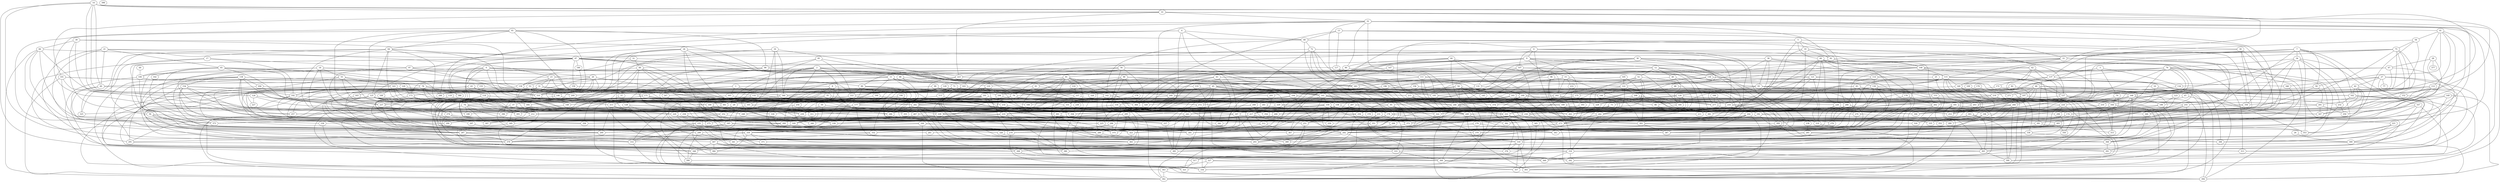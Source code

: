 strict graph "gnp_random_graph(400,0.015)" {
0;
1;
2;
3;
4;
5;
6;
7;
8;
9;
10;
11;
12;
13;
14;
15;
16;
17;
18;
19;
20;
21;
22;
23;
24;
25;
26;
27;
28;
29;
30;
31;
32;
33;
34;
35;
36;
37;
38;
39;
40;
41;
42;
43;
44;
45;
46;
47;
48;
49;
50;
51;
52;
53;
54;
55;
56;
57;
58;
59;
60;
61;
62;
63;
64;
65;
66;
67;
68;
69;
70;
71;
72;
73;
74;
75;
76;
77;
78;
79;
80;
81;
82;
83;
84;
85;
86;
87;
88;
89;
90;
91;
92;
93;
94;
95;
96;
97;
98;
99;
100;
101;
102;
103;
104;
105;
106;
107;
108;
109;
110;
111;
112;
113;
114;
115;
116;
117;
118;
119;
120;
121;
122;
123;
124;
125;
126;
127;
128;
129;
130;
131;
132;
133;
134;
135;
136;
137;
138;
139;
140;
141;
142;
143;
144;
145;
146;
147;
148;
149;
150;
151;
152;
153;
154;
155;
156;
157;
158;
159;
160;
161;
162;
163;
164;
165;
166;
167;
168;
169;
170;
171;
172;
173;
174;
175;
176;
177;
178;
179;
180;
181;
182;
183;
184;
185;
186;
187;
188;
189;
190;
191;
192;
193;
194;
195;
196;
197;
198;
199;
200;
201;
202;
203;
204;
205;
206;
207;
208;
209;
210;
211;
212;
213;
214;
215;
216;
217;
218;
219;
220;
221;
222;
223;
224;
225;
226;
227;
228;
229;
230;
231;
232;
233;
234;
235;
236;
237;
238;
239;
240;
241;
242;
243;
244;
245;
246;
247;
248;
249;
250;
251;
252;
253;
254;
255;
256;
257;
258;
259;
260;
261;
262;
263;
264;
265;
266;
267;
268;
269;
270;
271;
272;
273;
274;
275;
276;
277;
278;
279;
280;
281;
282;
283;
284;
285;
286;
287;
288;
289;
290;
291;
292;
293;
294;
295;
296;
297;
298;
299;
300;
301;
302;
303;
304;
305;
306;
307;
308;
309;
310;
311;
312;
313;
314;
315;
316;
317;
318;
319;
320;
321;
322;
323;
324;
325;
326;
327;
328;
329;
330;
331;
332;
333;
334;
335;
336;
337;
338;
339;
340;
341;
342;
343;
344;
345;
346;
347;
348;
349;
350;
351;
352;
353;
354;
355;
356;
357;
358;
359;
360;
361;
362;
363;
364;
365;
366;
367;
368;
369;
370;
371;
372;
373;
374;
375;
376;
377;
378;
379;
380;
381;
382;
383;
384;
385;
386;
387;
388;
389;
390;
391;
392;
393;
394;
395;
396;
397;
398;
399;
0 -- 195  [is_available=True, prob="0.95955561673"];
0 -- 359  [is_available=True, prob="0.698851097616"];
0 -- 332  [is_available=True, prob="0.000360906567663"];
0 -- 20  [is_available=True, prob="1.0"];
0 -- 213  [is_available=True, prob="0.915659295983"];
0 -- 118  [is_available=True, prob="0.950999446783"];
0 -- 90  [is_available=True, prob="0.632834027569"];
0 -- 283  [is_available=True, prob="1.0"];
0 -- 314  [is_available=True, prob="1.0"];
1 -- 320  [is_available=True, prob="1.0"];
1 -- 242  [is_available=True, prob="0.410019958558"];
1 -- 163  [is_available=True, prob="0.598265623138"];
1 -- 37  [is_available=True, prob="0.941978504742"];
1 -- 195  [is_available=True, prob="1.0"];
2 -- 279  [is_available=True, prob="0.140228722589"];
2 -- 226  [is_available=True, prob="0.0608761076598"];
2 -- 171  [is_available=True, prob="0.526585568849"];
2 -- 104  [is_available=True, prob="0.979533279111"];
2 -- 11  [is_available=True, prob="1.0"];
2 -- 338  [is_available=True, prob="0.805910820184"];
2 -- 387  [is_available=True, prob="0.663437302703"];
2 -- 23  [is_available=True, prob="1.0"];
2 -- 344  [is_available=True, prob="0.825289100584"];
2 -- 223  [is_available=True, prob="1.0"];
3 -- 137  [is_available=True, prob="0.216636081363"];
3 -- 134  [is_available=True, prob="0.683011082941"];
3 -- 70  [is_available=True, prob="1.0"];
4 -- 386  [is_available=True, prob="1.0"];
4 -- 68  [is_available=True, prob="0.0859449020337"];
4 -- 301  [is_available=True, prob="0.932344736102"];
4 -- 207  [is_available=True, prob="0.933447703774"];
4 -- 125  [is_available=True, prob="0.715511997042"];
4 -- 158  [is_available=True, prob="1.0"];
5 -- 226  [is_available=True, prob="1.0"];
5 -- 275  [is_available=True, prob="0.687542052921"];
5 -- 141  [is_available=True, prob="0.242288475879"];
5 -- 49  [is_available=True, prob="0.0168022095561"];
5 -- 19  [is_available=True, prob="0.810863940946"];
5 -- 215  [is_available=True, prob="1.0"];
5 -- 30  [is_available=True, prob="0.921564686001"];
6 -- 194  [is_available=True, prob="1.0"];
6 -- 107  [is_available=True, prob="0.248773991616"];
6 -- 262  [is_available=True, prob="0.0202108553766"];
6 -- 9  [is_available=True, prob="0.414117245252"];
6 -- 363  [is_available=True, prob="0.19839495181"];
6 -- 316  [is_available=True, prob="0.397933090421"];
6 -- 382  [is_available=True, prob="0.706077182024"];
7 -- 289  [is_available=True, prob="0.0762769736518"];
7 -- 34  [is_available=True, prob="0.80844963444"];
7 -- 137  [is_available=True, prob="0.329002151078"];
7 -- 162  [is_available=True, prob="0.617967513618"];
7 -- 144  [is_available=True, prob="0.951641727743"];
7 -- 369  [is_available=True, prob="0.699312223046"];
7 -- 185  [is_available=True, prob="0.619058066532"];
7 -- 59  [is_available=True, prob="1.0"];
7 -- 255  [is_available=True, prob="1.0"];
8 -- 35  [is_available=True, prob="0.70253282057"];
8 -- 165  [is_available=True, prob="1.0"];
8 -- 330  [is_available=True, prob="0.292064976801"];
8 -- 126  [is_available=True, prob="0.928940465624"];
8 -- 183  [is_available=True, prob="0.693672522148"];
8 -- 29  [is_available=True, prob="0.778052797805"];
8 -- 286  [is_available=True, prob="0.762503385933"];
9 -- 364  [is_available=True, prob="0.283665812295"];
9 -- 363  [is_available=True, prob="1.0"];
9 -- 12  [is_available=True, prob="1.0"];
9 -- 79  [is_available=True, prob="0.756239818422"];
9 -- 211  [is_available=True, prob="0.595504904181"];
9 -- 342  [is_available=True, prob="0.0221806048551"];
9 -- 217  [is_available=True, prob="1.0"];
9 -- 89  [is_available=True, prob="0.690338737698"];
9 -- 90  [is_available=True, prob="0.468356266144"];
9 -- 15  [is_available=True, prob="0.199017992457"];
10 -- 162  [is_available=True, prob="0.536627088895"];
10 -- 331  [is_available=True, prob="0.169426910746"];
10 -- 388  [is_available=True, prob="1.0"];
10 -- 79  [is_available=True, prob="0.325586598451"];
11 -- 71  [is_available=True, prob="0.28962537169"];
11 -- 361  [is_available=True, prob="0.885488183066"];
11 -- 141  [is_available=True, prob="0.704748625257"];
11 -- 241  [is_available=True, prob="0.489367313064"];
11 -- 375  [is_available=True, prob="1.0"];
11 -- 219  [is_available=True, prob="0.72051732812"];
11 -- 60  [is_available=True, prob="0.290501265096"];
12 -- 387  [is_available=True, prob="1.0"];
12 -- 40  [is_available=True, prob="0.929873121879"];
12 -- 173  [is_available=True, prob="0.215781883766"];
12 -- 136  [is_available=True, prob="0.121849638775"];
12 -- 339  [is_available=True, prob="0.47560247146"];
12 -- 52  [is_available=True, prob="1.0"];
12 -- 381  [is_available=True, prob="0.382623566991"];
13 -- 33  [is_available=True, prob="0.097206439372"];
13 -- 68  [is_available=True, prob="0.228911550972"];
13 -- 117  [is_available=True, prob="0.501273019819"];
13 -- 166  [is_available=True, prob="0.106535328912"];
13 -- 335  [is_available=True, prob="0.434478466596"];
14 -- 224  [is_available=True, prob="0.479716421159"];
14 -- 165  [is_available=True, prob="0.762136104314"];
14 -- 140  [is_available=True, prob="0.61736465444"];
14 -- 22  [is_available=True, prob="0.0741781604867"];
14 -- 216  [is_available=True, prob="1.0"];
14 -- 60  [is_available=True, prob="0.922571935098"];
14 -- 317  [is_available=True, prob="0.399787359897"];
14 -- 287  [is_available=True, prob="0.0161526073947"];
15 -- 272  [is_available=True, prob="1.0"];
15 -- 202  [is_available=True, prob="1.0"];
15 -- 240  [is_available=True, prob="1.0"];
15 -- 182  [is_available=True, prob="0.605280908229"];
15 -- 233  [is_available=True, prob="0.00216290071116"];
15 -- 93  [is_available=True, prob="0.33447561642"];
16 -- 79  [is_available=True, prob="0.0947175313109"];
16 -- 344  [is_available=True, prob="0.87056388922"];
16 -- 87  [is_available=True, prob="0.848941611971"];
16 -- 312  [is_available=True, prob="1.0"];
16 -- 282  [is_available=True, prob="1.0"];
16 -- 316  [is_available=True, prob="1.0"];
17 -- 192  [is_available=True, prob="1.0"];
17 -- 97  [is_available=True, prob="0.343424795011"];
17 -- 291  [is_available=True, prob="1.0"];
17 -- 325  [is_available=True, prob="1.0"];
18 -- 228  [is_available=True, prob="1.0"];
18 -- 395  [is_available=True, prob="1.0"];
18 -- 142  [is_available=True, prob="1.0"];
18 -- 239  [is_available=True, prob="0.31945465307"];
18 -- 278  [is_available=True, prob="0.375502714678"];
18 -- 55  [is_available=True, prob="0.100762644567"];
18 -- 248  [is_available=True, prob="0.560770746581"];
19 -- 139  [is_available=True, prob="0.432030207342"];
19 -- 302  [is_available=True, prob="1.0"];
19 -- 368  [is_available=True, prob="0.326512846264"];
19 -- 378  [is_available=True, prob="0.5287161891"];
19 -- 251  [is_available=True, prob="0.0491652676835"];
19 -- 92  [is_available=True, prob="0.258133151639"];
20 -- 198  [is_available=True, prob="0.0519850283484"];
20 -- 361  [is_available=True, prob="0.642878152494"];
20 -- 396  [is_available=True, prob="0.422224520608"];
20 -- 146  [is_available=True, prob="0.327058355369"];
20 -- 53  [is_available=True, prob="0.532578778872"];
20 -- 150  [is_available=True, prob="0.109592429858"];
21 -- 65  [is_available=True, prob="0.649616598198"];
21 -- 51  [is_available=True, prob="0.542958236157"];
21 -- 373  [is_available=True, prob="0.051439385959"];
21 -- 23  [is_available=True, prob="0.773030286628"];
21 -- 379  [is_available=True, prob="0.285708164303"];
21 -- 60  [is_available=True, prob="0.822761843251"];
22 -- 32  [is_available=True, prob="1.0"];
22 -- 356  [is_available=True, prob="0.946306673381"];
22 -- 101  [is_available=True, prob="1.0"];
22 -- 393  [is_available=True, prob="0.540729576898"];
22 -- 223  [is_available=True, prob="0.350873044607"];
23 -- 160  [is_available=True, prob="0.610991053503"];
23 -- 229  [is_available=True, prob="0.133796060041"];
23 -- 139  [is_available=True, prob="1.0"];
23 -- 173  [is_available=True, prob="1.0"];
23 -- 222  [is_available=True, prob="0.334598496262"];
23 -- 31  [is_available=True, prob="1.0"];
24 -- 33  [is_available=True, prob="0.437777611096"];
24 -- 260  [is_available=True, prob="0.428634215085"];
24 -- 74  [is_available=True, prob="0.212619654693"];
24 -- 45  [is_available=True, prob="0.782681151105"];
24 -- 301  [is_available=True, prob="0.971530480415"];
24 -- 362  [is_available=True, prob="0.104727832011"];
24 -- 158  [is_available=True, prob="0.182931852017"];
25 -- 83  [is_available=True, prob="1.0"];
25 -- 203  [is_available=True, prob="0.138352219683"];
26 -- 300  [is_available=True, prob="1.0"];
27 -- 134  [is_available=True, prob="1.0"];
27 -- 42  [is_available=True, prob="0.859758935863"];
27 -- 77  [is_available=True, prob="1.0"];
27 -- 333  [is_available=True, prob="0.629830490942"];
27 -- 365  [is_available=True, prob="0.456252062649"];
27 -- 313  [is_available=True, prob="1.0"];
27 -- 346  [is_available=True, prob="0.417095101939"];
28 -- 377  [is_available=True, prob="0.743068902914"];
28 -- 347  [is_available=True, prob="0.167671231103"];
28 -- 67  [is_available=True, prob="0.740573725159"];
28 -- 387  [is_available=True, prob="0.588795844831"];
29 -- 305  [is_available=True, prob="1.0"];
29 -- 314  [is_available=True, prob="0.19681884268"];
30 -- 33  [is_available=True, prob="0.734851599937"];
30 -- 298  [is_available=True, prob="0.178205811153"];
30 -- 332  [is_available=True, prob="0.187281038778"];
30 -- 174  [is_available=True, prob="0.248465820188"];
31 -- 257  [is_available=True, prob="0.252610972583"];
31 -- 194  [is_available=True, prob="0.0160148667948"];
31 -- 228  [is_available=True, prob="1.0"];
31 -- 266  [is_available=True, prob="1.0"];
31 -- 148  [is_available=True, prob="0.718018346331"];
31 -- 292  [is_available=True, prob="1.0"];
31 -- 379  [is_available=True, prob="1.0"];
31 -- 125  [is_available=True, prob="1.0"];
31 -- 95  [is_available=True, prob="1.0"];
32 -- 288  [is_available=True, prob="0.808985725787"];
32 -- 336  [is_available=True, prob="0.135719019769"];
32 -- 322  [is_available=True, prob="0.613164311882"];
32 -- 355  [is_available=True, prob="0.545231504852"];
32 -- 246  [is_available=True, prob="0.498542447432"];
32 -- 41  [is_available=True, prob="0.100005776834"];
32 -- 174  [is_available=True, prob="1.0"];
32 -- 352  [is_available=True, prob="1.0"];
32 -- 80  [is_available=True, prob="0.990855158291"];
32 -- 92  [is_available=True, prob="0.447807986054"];
32 -- 393  [is_available=True, prob="0.999606769031"];
32 -- 188  [is_available=True, prob="0.727547474169"];
33 -- 353  [is_available=True, prob="0.955754597672"];
33 -- 108  [is_available=True, prob="0.454898620613"];
33 -- 115  [is_available=True, prob="1.0"];
33 -- 126  [is_available=True, prob="0.00352944363486"];
33 -- 255  [is_available=True, prob="0.343289238264"];
34 -- 353  [is_available=True, prob="1.0"];
34 -- 356  [is_available=True, prob="0.793343032295"];
34 -- 167  [is_available=True, prob="1.0"];
34 -- 232  [is_available=True, prob="0.936200384344"];
34 -- 76  [is_available=True, prob="0.510501604649"];
34 -- 269  [is_available=True, prob="0.0873135414409"];
34 -- 277  [is_available=True, prob="0.679744087291"];
34 -- 373  [is_available=True, prob="1.0"];
35 -- 360  [is_available=True, prob="0.42126800904"];
35 -- 322  [is_available=True, prob="0.061522049894"];
35 -- 268  [is_available=True, prob="1.0"];
35 -- 213  [is_available=True, prob="0.976552787655"];
36 -- 160  [is_available=True, prob="0.868090970578"];
36 -- 131  [is_available=True, prob="0.16232457366"];
36 -- 265  [is_available=True, prob="0.257966083043"];
36 -- 173  [is_available=True, prob="1.0"];
36 -- 205  [is_available=True, prob="0.893964818475"];
36 -- 272  [is_available=True, prob="0.344198825656"];
36 -- 374  [is_available=True, prob="0.184677193799"];
36 -- 216  [is_available=True, prob="0.808219394213"];
36 -- 313  [is_available=True, prob="1.0"];
36 -- 62  [is_available=True, prob="1.0"];
37 -- 355  [is_available=True, prob="1.0"];
37 -- 380  [is_available=True, prob="0.41882247563"];
37 -- 269  [is_available=True, prob="1.0"];
38 -- 228  [is_available=True, prob="0.730436148417"];
38 -- 108  [is_available=True, prob="0.403100846902"];
38 -- 45  [is_available=True, prob="1.0"];
38 -- 216  [is_available=True, prob="0.505986402007"];
38 -- 380  [is_available=True, prob="0.0402965698465"];
38 -- 93  [is_available=True, prob="0.3131559339"];
39 -- 257  [is_available=True, prob="0.97653163131"];
39 -- 283  [is_available=True, prob="0.656060872592"];
39 -- 84  [is_available=True, prob="0.736312840261"];
39 -- 310  [is_available=True, prob="0.732102255738"];
39 -- 239  [is_available=True, prob="1.0"];
40 -- 185  [is_available=True, prob="1.0"];
40 -- 196  [is_available=True, prob="0.152779073598"];
40 -- 309  [is_available=True, prob="0.386671927883"];
41 -- 263  [is_available=True, prob="0.353899162978"];
41 -- 112  [is_available=True, prob="1.0"];
41 -- 152  [is_available=True, prob="1.0"];
41 -- 58  [is_available=True, prob="0.918633552425"];
41 -- 59  [is_available=True, prob="0.448969381646"];
41 -- 253  [is_available=True, prob="0.669730560311"];
42 -- 162  [is_available=True, prob="1.0"];
42 -- 168  [is_available=True, prob="1.0"];
42 -- 300  [is_available=True, prob="0.270855476291"];
42 -- 366  [is_available=True, prob="1.0"];
42 -- 339  [is_available=True, prob="0.859782545572"];
42 -- 382  [is_available=True, prob="0.14737745331"];
43 -- 192  [is_available=True, prob="0.683381803967"];
43 -- 248  [is_available=True, prob="0.993451662119"];
43 -- 146  [is_available=True, prob="0.848689918758"];
43 -- 227  [is_available=True, prob="1.0"];
43 -- 338  [is_available=True, prob="0.693996684253"];
44 -- 199  [is_available=True, prob="1.0"];
44 -- 202  [is_available=True, prob="1.0"];
44 -- 364  [is_available=True, prob="0.217952361465"];
44 -- 302  [is_available=True, prob="0.786266770803"];
44 -- 80  [is_available=True, prob="0.714153345261"];
44 -- 278  [is_available=True, prob="0.146069711037"];
44 -- 312  [is_available=True, prob="0.941670419764"];
45 -- 225  [is_available=True, prob="0.0496178261286"];
45 -- 293  [is_available=True, prob="0.59787204127"];
45 -- 104  [is_available=True, prob="0.272170229496"];
45 -- 395  [is_available=True, prob="0.641997647137"];
45 -- 142  [is_available=True, prob="0.581110911315"];
45 -- 337  [is_available=True, prob="0.370120927374"];
45 -- 370  [is_available=True, prob="1.0"];
45 -- 244  [is_available=True, prob="1.0"];
45 -- 345  [is_available=True, prob="0.520679876778"];
45 -- 282  [is_available=True, prob="0.813501262409"];
46 -- 321  [is_available=True, prob="0.26666874515"];
46 -- 195  [is_available=True, prob="0.246324043572"];
46 -- 197  [is_available=True, prob="1.0"];
46 -- 358  [is_available=True, prob="0.464796295078"];
46 -- 353  [is_available=True, prob="0.233834900435"];
46 -- 265  [is_available=True, prob="0.833986308529"];
46 -- 218  [is_available=True, prob="1.0"];
46 -- 253  [is_available=True, prob="0.110317867301"];
46 -- 127  [is_available=True, prob="0.978780258737"];
47 -- 98  [is_available=True, prob="0.88982496669"];
47 -- 221  [is_available=True, prob="0.522178178822"];
48 -- 144  [is_available=True, prob="1.0"];
48 -- 238  [is_available=True, prob="1.0"];
49 -- 226  [is_available=True, prob="0.223025578747"];
49 -- 387  [is_available=True, prob="0.338714137549"];
49 -- 231  [is_available=True, prob="0.697367936353"];
49 -- 108  [is_available=True, prob="0.729594555081"];
49 -- 354  [is_available=True, prob="0.907145637171"];
49 -- 206  [is_available=True, prob="0.562607164358"];
49 -- 370  [is_available=True, prob="0.0482981429885"];
50 -- 234  [is_available=True, prob="0.992646067704"];
50 -- 340  [is_available=True, prob="0.156977952974"];
50 -- 239  [is_available=True, prob="0.111410719474"];
51 -- 89  [is_available=True, prob="0.566858340293"];
51 -- 139  [is_available=True, prob="1.0"];
51 -- 195  [is_available=True, prob="0.0200737872895"];
52 -- 195  [is_available=True, prob="0.359523547797"];
52 -- 73  [is_available=True, prob="1.0"];
52 -- 234  [is_available=True, prob="1.0"];
52 -- 395  [is_available=True, prob="1.0"];
52 -- 268  [is_available=True, prob="0.987176293908"];
52 -- 122  [is_available=True, prob="0.0213731471064"];
53 -- 379  [is_available=True, prob="0.128929287399"];
53 -- 333  [is_available=True, prob="0.854217959291"];
53 -- 215  [is_available=True, prob="1.0"];
54 -- 225  [is_available=True, prob="0.363249644246"];
54 -- 387  [is_available=True, prob="1.0"];
54 -- 292  [is_available=True, prob="0.140061592518"];
54 -- 104  [is_available=True, prob="0.556453843476"];
54 -- 298  [is_available=True, prob="1.0"];
54 -- 334  [is_available=True, prob="0.435619542339"];
54 -- 145  [is_available=True, prob="0.9837915777"];
54 -- 220  [is_available=True, prob="0.666419016144"];
54 -- 394  [is_available=True, prob="1.0"];
54 -- 318  [is_available=True, prob="0.564405138441"];
55 -- 289  [is_available=True, prob="0.847552209962"];
55 -- 237  [is_available=True, prob="0.02069589043"];
55 -- 78  [is_available=True, prob="0.0707709344364"];
55 -- 239  [is_available=True, prob="0.0993894761464"];
55 -- 340  [is_available=True, prob="0.637226075628"];
55 -- 143  [is_available=True, prob="1.0"];
56 -- 197  [is_available=True, prob="0.328086146937"];
56 -- 103  [is_available=True, prob="0.528818351764"];
56 -- 237  [is_available=True, prob="0.0625799540618"];
56 -- 81  [is_available=True, prob="0.343260972812"];
56 -- 116  [is_available=True, prob="0.782640621098"];
56 -- 312  [is_available=True, prob="0.0788349149206"];
56 -- 187  [is_available=True, prob="0.156368176421"];
56 -- 383  [is_available=True, prob="0.209175313151"];
57 -- 128  [is_available=True, prob="0.284430351289"];
57 -- 349  [is_available=True, prob="0.502263432237"];
58 -- 271  [is_available=True, prob="0.291244750932"];
58 -- 75  [is_available=True, prob="0.669704359776"];
58 -- 312  [is_available=True, prob="0.111815765213"];
58 -- 95  [is_available=True, prob="1.0"];
59 -- 201  [is_available=True, prob="0.561428405502"];
59 -- 209  [is_available=True, prob="1.0"];
59 -- 231  [is_available=True, prob="1.0"];
60 -- 192  [is_available=True, prob="0.930610218387"];
60 -- 385  [is_available=True, prob="0.0646828700052"];
60 -- 389  [is_available=True, prob="1.0"];
61 -- 64  [is_available=True, prob="0.912779814314"];
61 -- 132  [is_available=True, prob="0.533598873206"];
61 -- 310  [is_available=True, prob="1.0"];
61 -- 268  [is_available=True, prob="0.482621704022"];
61 -- 269  [is_available=True, prob="0.98645750016"];
61 -- 86  [is_available=True, prob="1.0"];
61 -- 183  [is_available=True, prob="0.458163999324"];
61 -- 68  [is_available=True, prob="0.895447954847"];
62 -- 197  [is_available=True, prob="1.0"];
62 -- 137  [is_available=True, prob="0.252839777227"];
62 -- 172  [is_available=True, prob="1.0"];
62 -- 304  [is_available=True, prob="0.30201102441"];
62 -- 127  [is_available=True, prob="0.166242633883"];
63 -- 161  [is_available=True, prob="0.84063993688"];
63 -- 194  [is_available=True, prob="0.853737249927"];
63 -- 329  [is_available=True, prob="0.0733422826988"];
63 -- 240  [is_available=True, prob="1.0"];
63 -- 342  [is_available=True, prob="0.499069823298"];
63 -- 122  [is_available=True, prob="1.0"];
64 -- 256  [is_available=True, prob="1.0"];
64 -- 325  [is_available=True, prob="0.101753880728"];
64 -- 361  [is_available=True, prob="0.0649072033521"];
64 -- 310  [is_available=True, prob="0.574102536651"];
64 -- 87  [is_available=True, prob="1.0"];
64 -- 220  [is_available=True, prob="0.669477562463"];
64 -- 125  [is_available=True, prob="0.705355896443"];
64 -- 94  [is_available=True, prob="0.164309475964"];
65 -- 288  [is_available=True, prob="0.914643635625"];
65 -- 225  [is_available=True, prob="0.179038435587"];
65 -- 354  [is_available=True, prob="0.597390759521"];
65 -- 102  [is_available=True, prob="0.170132191826"];
65 -- 106  [is_available=True, prob="0.850028581549"];
65 -- 237  [is_available=True, prob="1.0"];
65 -- 173  [is_available=True, prob="0.455427620612"];
66 -- 225  [is_available=True, prob="0.42408223804"];
66 -- 355  [is_available=True, prob="0.478876092682"];
66 -- 135  [is_available=True, prob="0.244486540345"];
66 -- 362  [is_available=True, prob="0.446901963774"];
66 -- 141  [is_available=True, prob="1.0"];
66 -- 179  [is_available=True, prob="0.933004940393"];
66 -- 188  [is_available=True, prob="0.483739655835"];
67 -- 372  [is_available=True, prob="0.926320603903"];
67 -- 114  [is_available=True, prob="0.411467383275"];
67 -- 131  [is_available=True, prob="0.411942766041"];
67 -- 215  [is_available=True, prob="0.917081110418"];
68 -- 72  [is_available=True, prob="0.656073518846"];
68 -- 142  [is_available=True, prob="0.856155302924"];
68 -- 356  [is_available=True, prob="1.0"];
68 -- 351  [is_available=True, prob="0.929786470808"];
68 -- 127  [is_available=True, prob="0.262272975936"];
69 -- 106  [is_available=True, prob="1.0"];
70 -- 216  [is_available=True, prob="0.468888024036"];
70 -- 164  [is_available=True, prob="0.821245090998"];
70 -- 203  [is_available=True, prob="0.783810229642"];
70 -- 287  [is_available=True, prob="1.0"];
71 -- 258  [is_available=True, prob="0.03665403788"];
71 -- 260  [is_available=True, prob="1.0"];
71 -- 201  [is_available=True, prob="0.241984221255"];
71 -- 175  [is_available=True, prob="0.200520954482"];
71 -- 113  [is_available=True, prob="0.819780312083"];
72 -- 293  [is_available=True, prob="0.716455265896"];
72 -- 231  [is_available=True, prob="0.0171207947124"];
72 -- 279  [is_available=True, prob="0.858067829282"];
72 -- 249  [is_available=True, prob="1.0"];
72 -- 282  [is_available=True, prob="0.637371782566"];
72 -- 92  [is_available=True, prob="0.886449868296"];
72 -- 381  [is_available=True, prob="0.914444594725"];
73 -- 273  [is_available=True, prob="1.0"];
73 -- 331  [is_available=True, prob="0.263880720145"];
73 -- 239  [is_available=True, prob="1.0"];
74 -- 294  [is_available=True, prob="0.819141503291"];
74 -- 293  [is_available=True, prob="0.789132478893"];
74 -- 358  [is_available=True, prob="1.0"];
74 -- 397  [is_available=True, prob="0.450182523038"];
74 -- 212  [is_available=True, prob="1.0"];
74 -- 188  [is_available=True, prob="1.0"];
75 -- 164  [is_available=True, prob="0.220904787421"];
75 -- 364  [is_available=True, prob="1.0"];
75 -- 141  [is_available=True, prob="0.51889672811"];
75 -- 207  [is_available=True, prob="0.874098609343"];
75 -- 178  [is_available=True, prob="0.323739095183"];
75 -- 87  [is_available=True, prob="0.52122800635"];
75 -- 228  [is_available=True, prob="0.899772664759"];
75 -- 347  [is_available=True, prob="0.81206780224"];
76 -- 379  [is_available=True, prob="1.0"];
76 -- 234  [is_available=True, prob="0.447562872928"];
76 -- 395  [is_available=True, prob="0.583628947199"];
76 -- 210  [is_available=True, prob="0.676377228963"];
76 -- 213  [is_available=True, prob="0.85589715919"];
76 -- 121  [is_available=True, prob="0.677111336336"];
76 -- 283  [is_available=True, prob="0.6494739408"];
76 -- 284  [is_available=True, prob="0.54174720167"];
76 -- 158  [is_available=True, prob="0.735764748467"];
78 -- 386  [is_available=True, prob="1.0"];
78 -- 235  [is_available=True, prob="0.781310993262"];
78 -- 79  [is_available=True, prob="1.0"];
78 -- 339  [is_available=True, prob="0.269303371687"];
78 -- 282  [is_available=True, prob="0.0642541828967"];
79 -- 160  [is_available=True, prob="1.0"];
79 -- 231  [is_available=True, prob="0.180550734198"];
79 -- 148  [is_available=True, prob="0.158135004506"];
79 -- 380  [is_available=True, prob="1.0"];
79 -- 286  [is_available=True, prob="1.0"];
80 -- 294  [is_available=True, prob="0.585171874806"];
80 -- 111  [is_available=True, prob="1.0"];
81 -- 289  [is_available=True, prob="0.134042908729"];
81 -- 323  [is_available=True, prob="0.65088137596"];
81 -- 166  [is_available=True, prob="0.147257804561"];
81 -- 267  [is_available=True, prob="1.0"];
81 -- 110  [is_available=True, prob="0.689776624061"];
81 -- 337  [is_available=True, prob="0.802843302393"];
81 -- 211  [is_available=True, prob="0.940801571745"];
81 -- 151  [is_available=True, prob="0.0664649516123"];
81 -- 91  [is_available=True, prob="0.633021063731"];
82 -- 368  [is_available=True, prob="0.678718942045"];
82 -- 335  [is_available=True, prob="0.828651846321"];
82 -- 199  [is_available=True, prob="0.204581919201"];
82 -- 175  [is_available=True, prob="0.24043231858"];
83 -- 266  [is_available=True, prob="0.372682204213"];
83 -- 253  [is_available=True, prob="0.3354963975"];
83 -- 240  [is_available=True, prob="0.50053378803"];
83 -- 276  [is_available=True, prob="0.901226417904"];
83 -- 189  [is_available=True, prob="1.0"];
83 -- 350  [is_available=True, prob="0.337408311708"];
84 -- 293  [is_available=True, prob="0.0301840570779"];
84 -- 294  [is_available=True, prob="0.605231898541"];
84 -- 362  [is_available=True, prob="0.748813005624"];
84 -- 370  [is_available=True, prob="0.491426019396"];
84 -- 87  [is_available=True, prob="0.683636946129"];
84 -- 124  [is_available=True, prob="0.313998975996"];
85 -- 379  [is_available=True, prob="0.0860259326197"];
85 -- 222  [is_available=True, prob="0.733363366348"];
85 -- 86  [is_available=True, prob="0.0481637198867"];
85 -- 135  [is_available=True, prob="0.538631584762"];
86 -- 128  [is_available=True, prob="0.61447270433"];
86 -- 320  [is_available=True, prob="0.563065624687"];
86 -- 114  [is_available=True, prob="1.0"];
86 -- 121  [is_available=True, prob="0.791247623763"];
86 -- 384  [is_available=True, prob="0.577047424247"];
87 -- 97  [is_available=True, prob="0.968981565462"];
87 -- 195  [is_available=True, prob="1.0"];
87 -- 277  [is_available=True, prob="0.941278606807"];
87 -- 373  [is_available=True, prob="0.264163175289"];
87 -- 202  [is_available=True, prob="0.444053824444"];
87 -- 269  [is_available=True, prob="0.70082925637"];
87 -- 273  [is_available=True, prob="1.0"];
87 -- 117  [is_available=True, prob="1.0"];
87 -- 180  [is_available=True, prob="0.975822028999"];
87 -- 159  [is_available=True, prob="0.849055393626"];
88 -- 192  [is_available=True, prob="0.195522129104"];
88 -- 225  [is_available=True, prob="0.00318844436302"];
88 -- 199  [is_available=True, prob="1.0"];
88 -- 103  [is_available=True, prob="0.504038581163"];
89 -- 331  [is_available=True, prob="1.0"];
89 -- 106  [is_available=True, prob="0.664149824176"];
89 -- 267  [is_available=True, prob="0.799623044087"];
89 -- 334  [is_available=True, prob="0.831693647633"];
89 -- 214  [is_available=True, prob="0.652536012088"];
89 -- 348  [is_available=True, prob="0.144089966277"];
89 -- 252  [is_available=True, prob="0.215155412411"];
90 -- 177  [is_available=True, prob="0.578619557391"];
90 -- 338  [is_available=True, prob="0.381788830154"];
90 -- 245  [is_available=True, prob="0.498340000704"];
90 -- 376  [is_available=True, prob="1.0"];
90 -- 222  [is_available=True, prob="1.0"];
91 -- 288  [is_available=True, prob="1.0"];
91 -- 279  [is_available=True, prob="0.892468237419"];
91 -- 271  [is_available=True, prob="0.409753985378"];
92 -- 394  [is_available=True, prob="0.226050622019"];
92 -- 108  [is_available=True, prob="0.735366459676"];
92 -- 150  [is_available=True, prob="0.0966306080307"];
93 -- 161  [is_available=True, prob="0.3604675587"];
93 -- 201  [is_available=True, prob="1.0"];
93 -- 276  [is_available=True, prob="0.608296410655"];
93 -- 126  [is_available=True, prob="0.434669312028"];
93 -- 319  [is_available=True, prob="0.335122221774"];
94 -- 289  [is_available=True, prob="0.422603839111"];
94 -- 259  [is_available=True, prob="0.0456098044458"];
94 -- 379  [is_available=True, prob="0.713499713247"];
94 -- 287  [is_available=True, prob="1.0"];
95 -- 326  [is_available=True, prob="0.0246637804474"];
95 -- 219  [is_available=True, prob="0.634693426642"];
95 -- 318  [is_available=True, prob="0.0140813617121"];
95 -- 351  [is_available=True, prob="0.0652795286344"];
96 -- 130  [is_available=True, prob="0.325889067576"];
96 -- 309  [is_available=True, prob="1.0"];
96 -- 242  [is_available=True, prob="0.116418472844"];
96 -- 269  [is_available=True, prob="0.187711199057"];
97 -- 98  [is_available=True, prob="0.0166376575417"];
97 -- 330  [is_available=True, prob="0.362512900422"];
97 -- 115  [is_available=True, prob="1.0"];
97 -- 154  [is_available=True, prob="0.608754029204"];
98 -- 182  [is_available=True, prob="0.999482347648"];
99 -- 328  [is_available=True, prob="0.864843983503"];
99 -- 178  [is_available=True, prob="1.0"];
99 -- 292  [is_available=True, prob="0.556785953971"];
99 -- 142  [is_available=True, prob="0.386805496799"];
100 -- 213  [is_available=True, prob="0.887072023374"];
100 -- 246  [is_available=True, prob="0.0665418372765"];
101 -- 290  [is_available=True, prob="0.162087885142"];
101 -- 362  [is_available=True, prob="0.402780006328"];
101 -- 212  [is_available=True, prob="0.7702085849"];
101 -- 120  [is_available=True, prob="0.599530305493"];
101 -- 155  [is_available=True, prob="0.0300682153636"];
102 -- 397  [is_available=True, prob="0.0458006659695"];
103 -- 326  [is_available=True, prob="1.0"];
103 -- 329  [is_available=True, prob="0.627697352691"];
103 -- 240  [is_available=True, prob="0.329065805648"];
103 -- 254  [is_available=True, prob="0.0573910165221"];
103 -- 286  [is_available=True, prob="0.252061600432"];
104 -- 292  [is_available=True, prob="1.0"];
104 -- 261  [is_available=True, prob="0.252555994015"];
104 -- 361  [is_available=True, prob="0.255132508977"];
104 -- 203  [is_available=True, prob="0.62417527767"];
105 -- 122  [is_available=True, prob="0.689395967544"];
105 -- 302  [is_available=True, prob="0.42430005518"];
105 -- 151  [is_available=True, prob="0.434653755553"];
106 -- 130  [is_available=True, prob="0.26953510678"];
106 -- 373  [is_available=True, prob="0.158750606748"];
106 -- 348  [is_available=True, prob="0.313043138162"];
107 -- 132  [is_available=True, prob="1.0"];
107 -- 390  [is_available=True, prob="0.113841382529"];
107 -- 111  [is_available=True, prob="0.302560522714"];
107 -- 211  [is_available=True, prob="0.177709452198"];
107 -- 253  [is_available=True, prob="1.0"];
108 -- 315  [is_available=True, prob="0.187414796908"];
108 -- 266  [is_available=True, prob="0.237075827431"];
108 -- 370  [is_available=True, prob="0.821588321102"];
108 -- 115  [is_available=True, prob="0.785630250773"];
108 -- 276  [is_available=True, prob="0.120727235596"];
108 -- 283  [is_available=True, prob="0.695264275424"];
109 -- 336  [is_available=True, prob="0.416793825322"];
109 -- 195  [is_available=True, prob="0.761970163394"];
110 -- 157  [is_available=True, prob="1.0"];
111 -- 131  [is_available=True, prob="0.0149450451997"];
111 -- 228  [is_available=True, prob="1.0"];
111 -- 178  [is_available=True, prob="0.326110930316"];
111 -- 375  [is_available=True, prob="0.244306269518"];
111 -- 381  [is_available=True, prob="1.0"];
112 -- 294  [is_available=True, prob="1.0"];
112 -- 306  [is_available=True, prob="0.937015190814"];
112 -- 361  [is_available=True, prob="0.024524187186"];
112 -- 344  [is_available=True, prob="0.259584539432"];
112 -- 187  [is_available=True, prob="0.0131997017479"];
113 -- 177  [is_available=True, prob="0.489647677568"];
113 -- 243  [is_available=True, prob="0.22510230542"];
114 -- 130  [is_available=True, prob="0.691000091383"];
114 -- 243  [is_available=True, prob="1.0"];
114 -- 127  [is_available=True, prob="0.659592840038"];
115 -- 130  [is_available=True, prob="0.615780612371"];
115 -- 331  [is_available=True, prob="0.407254911421"];
115 -- 140  [is_available=True, prob="0.118819237825"];
115 -- 334  [is_available=True, prob="0.687187120958"];
115 -- 306  [is_available=True, prob="0.726193470632"];
115 -- 243  [is_available=True, prob="1.0"];
115 -- 281  [is_available=True, prob="1.0"];
115 -- 346  [is_available=True, prob="0.576961643622"];
115 -- 349  [is_available=True, prob="0.0954017103058"];
116 -- 219  [is_available=True, prob="0.951810541738"];
116 -- 387  [is_available=True, prob="0.350066564804"];
116 -- 263  [is_available=True, prob="0.908409267459"];
117 -- 249  [is_available=True, prob="0.0330214037869"];
117 -- 195  [is_available=True, prob="0.238720803133"];
118 -- 297  [is_available=True, prob="0.187329144973"];
118 -- 275  [is_available=True, prob="1.0"];
118 -- 364  [is_available=True, prob="0.434835013714"];
118 -- 305  [is_available=True, prob="0.879469242234"];
119 -- 185  [is_available=True, prob="0.520014479264"];
119 -- 226  [is_available=True, prob="0.0921876366583"];
119 -- 299  [is_available=True, prob="0.64203244676"];
119 -- 237  [is_available=True, prob="1.0"];
119 -- 321  [is_available=True, prob="0.0190300836525"];
120 -- 291  [is_available=True, prob="0.402112557527"];
120 -- 173  [is_available=True, prob="0.158588558978"];
120 -- 144  [is_available=True, prob="0.997923011592"];
120 -- 245  [is_available=True, prob="0.240410300915"];
120 -- 344  [is_available=True, prob="0.062855539321"];
121 -- 232  [is_available=True, prob="0.76760190851"];
121 -- 277  [is_available=True, prob="0.367798667883"];
121 -- 376  [is_available=True, prob="0.908130347061"];
121 -- 122  [is_available=True, prob="0.825847030031"];
121 -- 381  [is_available=True, prob="1.0"];
121 -- 319  [is_available=True, prob="0.415059687561"];
122 -- 175  [is_available=True, prob="0.40297592689"];
122 -- 208  [is_available=True, prob="1.0"];
122 -- 177  [is_available=True, prob="0.190918146518"];
122 -- 242  [is_available=True, prob="0.797277356782"];
122 -- 185  [is_available=True, prob="0.352380640035"];
123 -- 186  [is_available=True, prob="1.0"];
123 -- 363  [is_available=True, prob="0.628672619923"];
124 -- 187  [is_available=True, prob="1.0"];
124 -- 227  [is_available=True, prob="0.891660970392"];
124 -- 151  [is_available=True, prob="0.985485965771"];
125 -- 320  [is_available=True, prob="1.0"];
125 -- 291  [is_available=True, prob="0.967020547696"];
125 -- 375  [is_available=True, prob="0.230154627488"];
125 -- 364  [is_available=True, prob="0.795584926757"];
125 -- 207  [is_available=True, prob="0.627160292992"];
125 -- 287  [is_available=True, prob="0.241921292243"];
125 -- 367  [is_available=True, prob="0.879717703918"];
125 -- 311  [is_available=True, prob="0.851700386152"];
125 -- 239  [is_available=True, prob="0.74409634197"];
125 -- 286  [is_available=True, prob="0.195265213994"];
126 -- 228  [is_available=True, prob="0.356970426052"];
126 -- 165  [is_available=True, prob="0.70695462602"];
126 -- 268  [is_available=True, prob="1.0"];
126 -- 273  [is_available=True, prob="1.0"];
126 -- 181  [is_available=True, prob="0.448517935349"];
126 -- 185  [is_available=True, prob="0.812351183192"];
127 -- 262  [is_available=True, prob="0.923322506941"];
127 -- 391  [is_available=True, prob="1.0"];
127 -- 210  [is_available=True, prob="0.812594736719"];
128 -- 256  [is_available=True, prob="0.337098030731"];
128 -- 390  [is_available=True, prob="0.0529952645534"];
128 -- 333  [is_available=True, prob="1.0"];
128 -- 174  [is_available=True, prob="0.568848911532"];
129 -- 260  [is_available=True, prob="0.877722768313"];
129 -- 215  [is_available=True, prob="0.0405765513696"];
129 -- 239  [is_available=True, prob="1.0"];
129 -- 311  [is_available=True, prob="0.839105300068"];
129 -- 218  [is_available=True, prob="0.177001999989"];
129 -- 158  [is_available=True, prob="0.545403453251"];
130 -- 293  [is_available=True, prob="0.505885503007"];
130 -- 370  [is_available=True, prob="0.0258913314145"];
130 -- 279  [is_available=True, prob="0.980148727312"];
130 -- 153  [is_available=True, prob="0.338727860751"];
130 -- 157  [is_available=True, prob="0.785976363391"];
130 -- 234  [is_available=True, prob="0.602226339989"];
130 -- 357  [is_available=True, prob="1.0"];
131 -- 394  [is_available=True, prob="0.509440060031"];
131 -- 310  [is_available=True, prob="1.0"];
131 -- 222  [is_available=True, prob="0.927559497527"];
132 -- 396  [is_available=True, prob="0.535185733196"];
132 -- 244  [is_available=True, prob="0.510054949417"];
132 -- 277  [is_available=True, prob="0.103210927165"];
132 -- 318  [is_available=True, prob="0.834543064564"];
133 -- 144  [is_available=True, prob="0.0621122091053"];
133 -- 360  [is_available=True, prob="1.0"];
133 -- 375  [is_available=True, prob="0.277307977344"];
133 -- 247  [is_available=True, prob="1.0"];
134 -- 277  [is_available=True, prob="1.0"];
135 -- 194  [is_available=True, prob="1.0"];
135 -- 323  [is_available=True, prob="0.213931384175"];
135 -- 332  [is_available=True, prob="0.872682038877"];
135 -- 333  [is_available=True, prob="0.0294987828637"];
135 -- 219  [is_available=True, prob="0.380562402806"];
136 -- 202  [is_available=True, prob="0.508601262382"];
136 -- 162  [is_available=True, prob="0.592876844809"];
136 -- 283  [is_available=True, prob="0.918348047376"];
136 -- 197  [is_available=True, prob="1.0"];
137 -- 362  [is_available=True, prob="0.440670246855"];
137 -- 140  [is_available=True, prob="0.561338626696"];
137 -- 241  [is_available=True, prob="0.0678315535944"];
138 -- 321  [is_available=True, prob="0.00142412760313"];
138 -- 171  [is_available=True, prob="0.517789252717"];
138 -- 139  [is_available=True, prob="0.856094200016"];
138 -- 204  [is_available=True, prob="0.772553660002"];
138 -- 366  [is_available=True, prob="0.150729979343"];
138 -- 305  [is_available=True, prob="0.700964902881"];
138 -- 372  [is_available=True, prob="0.357959031174"];
138 -- 314  [is_available=True, prob="0.162843070253"];
138 -- 287  [is_available=True, prob="0.584201575794"];
139 -- 322  [is_available=True, prob="1.0"];
139 -- 247  [is_available=True, prob="1.0"];
139 -- 205  [is_available=True, prob="0.0376208506107"];
139 -- 141  [is_available=True, prob="0.179209070734"];
139 -- 343  [is_available=True, prob="1.0"];
139 -- 371  [is_available=True, prob="0.880159002577"];
140 -- 195  [is_available=True, prob="0.968375984691"];
140 -- 198  [is_available=True, prob="1.0"];
140 -- 334  [is_available=True, prob="0.664277403416"];
141 -- 256  [is_available=True, prob="0.658194335525"];
141 -- 246  [is_available=True, prob="0.767120274561"];
141 -- 385  [is_available=True, prob="0.150071287773"];
141 -- 367  [is_available=True, prob="0.749617590103"];
141 -- 178  [is_available=True, prob="0.10331331502"];
141 -- 150  [is_available=True, prob="1.0"];
142 -- 257  [is_available=True, prob="0.532822617852"];
142 -- 296  [is_available=True, prob="0.790437172979"];
142 -- 189  [is_available=True, prob="0.875269322611"];
143 -- 194  [is_available=True, prob="1.0"];
143 -- 231  [is_available=True, prob="1.0"];
143 -- 169  [is_available=True, prob="1.0"];
143 -- 272  [is_available=True, prob="0.766793630177"];
143 -- 376  [is_available=True, prob="0.455364811175"];
143 -- 310  [is_available=True, prob="0.305789295795"];
143 -- 279  [is_available=True, prob="0.698313618965"];
143 -- 344  [is_available=True, prob="0.624962892098"];
144 -- 228  [is_available=True, prob="0.761537093353"];
144 -- 302  [is_available=True, prob="1.0"];
145 -- 374  [is_available=True, prob="1.0"];
146 -- 347  [is_available=True, prob="0.262729176526"];
146 -- 237  [is_available=True, prob="0.45149925148"];
146 -- 166  [is_available=True, prob="0.973820433884"];
147 -- 185  [is_available=True, prob="1.0"];
147 -- 223  [is_available=True, prob="0.890420257429"];
148 -- 325  [is_available=True, prob="0.660844274297"];
149 -- 186  [is_available=True, prob="0.417850231385"];
149 -- 388  [is_available=True, prob="1.0"];
149 -- 338  [is_available=True, prob="1.0"];
149 -- 394  [is_available=True, prob="0.0717032125795"];
150 -- 322  [is_available=True, prob="0.311916273335"];
150 -- 259  [is_available=True, prob="0.568982103108"];
150 -- 358  [is_available=True, prob="0.856638534868"];
150 -- 243  [is_available=True, prob="0.254684980696"];
150 -- 363  [is_available=True, prob="0.232929214378"];
150 -- 211  [is_available=True, prob="1.0"];
150 -- 319  [is_available=True, prob="0.327283199682"];
151 -- 301  [is_available=True, prob="1.0"];
151 -- 243  [is_available=True, prob="0.223802310169"];
151 -- 245  [is_available=True, prob="0.193399817464"];
151 -- 382  [is_available=True, prob="0.636985499105"];
152 -- 389  [is_available=True, prob="0.797278600104"];
152 -- 201  [is_available=True, prob="1.0"];
153 -- 356  [is_available=True, prob="0.563163274962"];
153 -- 357  [is_available=True, prob="0.649597612797"];
153 -- 158  [is_available=True, prob="1.0"];
154 -- 290  [is_available=True, prob="0.551397974043"];
154 -- 257  [is_available=True, prob="0.11730926132"];
154 -- 391  [is_available=True, prob="0.678075975845"];
154 -- 396  [is_available=True, prob="0.575581648084"];
154 -- 370  [is_available=True, prob="1.0"];
154 -- 284  [is_available=True, prob="0.144900736005"];
154 -- 157  [is_available=True, prob="0.515754648436"];
155 -- 209  [is_available=True, prob="0.0772688201371"];
156 -- 168  [is_available=True, prob="0.270085392854"];
156 -- 209  [is_available=True, prob="1.0"];
156 -- 264  [is_available=True, prob="0.0486855075261"];
156 -- 288  [is_available=True, prob="0.151527374261"];
157 -- 164  [is_available=True, prob="1.0"];
157 -- 389  [is_available=True, prob="0.00420010909353"];
158 -- 323  [is_available=True, prob="0.349141379437"];
158 -- 331  [is_available=True, prob="0.509580039882"];
158 -- 367  [is_available=True, prob="0.72561500864"];
158 -- 217  [is_available=True, prob="0.80765510425"];
158 -- 249  [is_available=True, prob="0.050139694893"];
159 -- 160  [is_available=True, prob="0.207249993607"];
159 -- 240  [is_available=True, prob="1.0"];
160 -- 245  [is_available=True, prob="0.804790212221"];
160 -- 217  [is_available=True, prob="0.0635861422294"];
160 -- 378  [is_available=True, prob="0.633191163844"];
160 -- 187  [is_available=True, prob="0.445475063934"];
160 -- 253  [is_available=True, prob="1.0"];
161 -- 259  [is_available=True, prob="0.684268287236"];
161 -- 200  [is_available=True, prob="0.836131405317"];
161 -- 234  [is_available=True, prob="1.0"];
161 -- 280  [is_available=True, prob="0.706468771293"];
162 -- 391  [is_available=True, prob="0.650174190583"];
162 -- 399  [is_available=True, prob="0.139071135931"];
162 -- 232  [is_available=True, prob="0.00838233936241"];
162 -- 313  [is_available=True, prob="1.0"];
163 -- 383  [is_available=True, prob="0.111628646305"];
163 -- 255  [is_available=True, prob="0.183460904433"];
164 -- 330  [is_available=True, prob="0.22493065411"];
164 -- 365  [is_available=True, prob="0.417817424095"];
164 -- 178  [is_available=True, prob="0.713457983474"];
164 -- 182  [is_available=True, prob="1.0"];
164 -- 315  [is_available=True, prob="0.689761107371"];
165 -- 382  [is_available=True, prob="0.286348087099"];
165 -- 212  [is_available=True, prob="0.0727779513477"];
167 -- 392  [is_available=True, prob="1.0"];
167 -- 300  [is_available=True, prob="0.330940700818"];
167 -- 250  [is_available=True, prob="0.806287041197"];
167 -- 335  [is_available=True, prob="0.764327521757"];
168 -- 384  [is_available=True, prob="0.162536410965"];
168 -- 322  [is_available=True, prob="0.192040901006"];
168 -- 293  [is_available=True, prob="1.0"];
168 -- 262  [is_available=True, prob="0.309419346338"];
168 -- 359  [is_available=True, prob="1.0"];
168 -- 335  [is_available=True, prob="0.774910641478"];
168 -- 211  [is_available=True, prob="0.285986076349"];
168 -- 212  [is_available=True, prob="0.659751609421"];
168 -- 181  [is_available=True, prob="0.233128026024"];
168 -- 186  [is_available=True, prob="0.0251044597385"];
168 -- 394  [is_available=True, prob="0.502375318846"];
169 -- 248  [is_available=True, prob="0.953593882134"];
170 -- 218  [is_available=True, prob="1.0"];
170 -- 187  [is_available=True, prob="0.172455310145"];
171 -- 302  [is_available=True, prob="0.0174571463604"];
171 -- 308  [is_available=True, prob="0.104239665699"];
171 -- 374  [is_available=True, prob="0.470442177484"];
171 -- 185  [is_available=True, prob="0.409254710477"];
172 -- 344  [is_available=True, prob="0.28482232335"];
172 -- 284  [is_available=True, prob="1.0"];
173 -- 354  [is_available=True, prob="0.516444546811"];
173 -- 395  [is_available=True, prob="0.45256258442"];
173 -- 270  [is_available=True, prob="0.5049471918"];
173 -- 304  [is_available=True, prob="0.726454112037"];
173 -- 274  [is_available=True, prob="0.989849674002"];
174 -- 382  [is_available=True, prob="1.0"];
174 -- 280  [is_available=True, prob="0.895581424739"];
175 -- 193  [is_available=True, prob="0.377468724908"];
175 -- 246  [is_available=True, prob="1.0"];
176 -- 262  [is_available=True, prob="0.557760375673"];
176 -- 375  [is_available=True, prob="0.416805480995"];
177 -- 293  [is_available=True, prob="1.0"];
177 -- 305  [is_available=True, prob="0.0433360933298"];
177 -- 234  [is_available=True, prob="1.0"];
177 -- 359  [is_available=True, prob="0.299031894703"];
178 -- 389  [is_available=True, prob="0.363541868516"];
178 -- 362  [is_available=True, prob="0.595685156959"];
178 -- 276  [is_available=True, prob="0.86319022875"];
178 -- 317  [is_available=True, prob="0.369109937446"];
179 -- 339  [is_available=True, prob="0.673080439905"];
179 -- 364  [is_available=True, prob="0.95784370442"];
180 -- 310  [is_available=True, prob="0.255579631232"];
181 -- 352  [is_available=True, prob="0.95099003084"];
181 -- 362  [is_available=True, prob="0.388781267304"];
181 -- 365  [is_available=True, prob="0.0339426801212"];
181 -- 239  [is_available=True, prob="0.635500050583"];
181 -- 347  [is_available=True, prob="0.68062171771"];
182 -- 320  [is_available=True, prob="0.433991292245"];
182 -- 265  [is_available=True, prob="0.0402417304861"];
182 -- 285  [is_available=True, prob="0.404106366796"];
183 -- 305  [is_available=True, prob="0.979669645289"];
183 -- 287  [is_available=True, prob="0.00527478331436"];
184 -- 216  [is_available=True, prob="0.724780800479"];
184 -- 277  [is_available=True, prob="0.93493737191"];
184 -- 239  [is_available=True, prob="0.737962721008"];
185 -- 263  [is_available=True, prob="0.591132971059"];
186 -- 198  [is_available=True, prob="1.0"];
186 -- 268  [is_available=True, prob="0.598270520748"];
186 -- 399  [is_available=True, prob="0.982134001911"];
187 -- 353  [is_available=True, prob="0.367293839892"];
187 -- 293  [is_available=True, prob="0.0114796152101"];
187 -- 326  [is_available=True, prob="0.733389958579"];
187 -- 235  [is_available=True, prob="0.885861698265"];
187 -- 375  [is_available=True, prob="1.0"];
189 -- 372  [is_available=True, prob="1.0"];
189 -- 366  [is_available=True, prob="0.857161575669"];
189 -- 263  [is_available=True, prob="0.334268833314"];
190 -- 320  [is_available=True, prob="1.0"];
190 -- 282  [is_available=True, prob="0.394422456564"];
190 -- 252  [is_available=True, prob="1.0"];
191 -- 395  [is_available=True, prob="0.0627470811241"];
191 -- 263  [is_available=True, prob="0.360345295959"];
191 -- 375  [is_available=True, prob="0.218842458045"];
191 -- 333  [is_available=True, prob="0.628431854556"];
191 -- 206  [is_available=True, prob="0.304506495116"];
191 -- 239  [is_available=True, prob="0.609760256869"];
191 -- 279  [is_available=True, prob="0.499481822388"];
191 -- 282  [is_available=True, prob="0.0311956471661"];
191 -- 286  [is_available=True, prob="0.121444439459"];
191 -- 383  [is_available=True, prob="0.687806512428"];
192 -- 203  [is_available=True, prob="0.70226108678"];
192 -- 348  [is_available=True, prob="0.254604192382"];
192 -- 372  [is_available=True, prob="0.768002102704"];
193 -- 367  [is_available=True, prob="0.363619018931"];
193 -- 239  [is_available=True, prob="0.237951347256"];
194 -- 351  [is_available=True, prob="1.0"];
194 -- 277  [is_available=True, prob="1.0"];
194 -- 214  [is_available=True, prob="0.610182567284"];
194 -- 314  [is_available=True, prob="1.0"];
195 -- 262  [is_available=True, prob="0.336611407655"];
195 -- 234  [is_available=True, prob="0.267225414255"];
196 -- 328  [is_available=True, prob="1.0"];
196 -- 211  [is_available=True, prob="0.672788385155"];
196 -- 310  [is_available=True, prob="0.245658941354"];
197 -- 324  [is_available=True, prob="0.0435306460415"];
197 -- 203  [is_available=True, prob="0.142387666683"];
197 -- 392  [is_available=True, prob="1.0"];
198 -- 387  [is_available=True, prob="0.371330004"];
198 -- 309  [is_available=True, prob="0.973659079628"];
199 -- 256  [is_available=True, prob="0.119316072856"];
199 -- 376  [is_available=True, prob="0.13661816034"];
199 -- 266  [is_available=True, prob="0.567477187444"];
199 -- 306  [is_available=True, prob="0.962252417189"];
199 -- 273  [is_available=True, prob="0.701816153763"];
199 -- 374  [is_available=True, prob="0.363752284002"];
200 -- 248  [is_available=True, prob="1.0"];
200 -- 267  [is_available=True, prob="1.0"];
200 -- 333  [is_available=True, prob="0.876330272231"];
201 -- 322  [is_available=True, prob="0.00539920875183"];
201 -- 347  [is_available=True, prob="1.0"];
201 -- 250  [is_available=True, prob="0.703160652248"];
202 -- 224  [is_available=True, prob="0.628250056107"];
202 -- 263  [is_available=True, prob="0.275133725159"];
202 -- 234  [is_available=True, prob="1.0"];
202 -- 246  [is_available=True, prob="0.153781148158"];
202 -- 348  [is_available=True, prob="0.107027707602"];
203 -- 256  [is_available=True, prob="1.0"];
203 -- 354  [is_available=True, prob="0.87457794814"];
203 -- 327  [is_available=True, prob="1.0"];
203 -- 303  [is_available=True, prob="0.287405604998"];
204 -- 304  [is_available=True, prob="0.731660346069"];
204 -- 209  [is_available=True, prob="1.0"];
204 -- 236  [is_available=True, prob="0.032361737471"];
205 -- 392  [is_available=True, prob="0.668753244269"];
206 -- 379  [is_available=True, prob="1.0"];
206 -- 323  [is_available=True, prob="1.0"];
207 -- 264  [is_available=True, prob="1.0"];
207 -- 388  [is_available=True, prob="0.101917082952"];
207 -- 251  [is_available=True, prob="0.50407511308"];
207 -- 380  [is_available=True, prob="0.136001216028"];
208 -- 249  [is_available=True, prob="1.0"];
208 -- 277  [is_available=True, prob="0.0134044680102"];
208 -- 329  [is_available=True, prob="0.516048990231"];
208 -- 309  [is_available=True, prob="0.499761582308"];
210 -- 257  [is_available=True, prob="0.991423633237"];
212 -- 349  [is_available=True, prob="0.612502730119"];
213 -- 269  [is_available=True, prob="0.326890702225"];
213 -- 334  [is_available=True, prob="0.260284064548"];
213 -- 341  [is_available=True, prob="0.0971209438656"];
213 -- 220  [is_available=True, prob="0.00279716199497"];
214 -- 306  [is_available=True, prob="1.0"];
214 -- 301  [is_available=True, prob="1.0"];
215 -- 234  [is_available=True, prob="0.0264831626654"];
215 -- 335  [is_available=True, prob="0.516618895013"];
215 -- 216  [is_available=True, prob="1.0"];
215 -- 394  [is_available=True, prob="0.637486592994"];
216 -- 256  [is_available=True, prob="0.782497587272"];
216 -- 393  [is_available=True, prob="0.336547095222"];
216 -- 242  [is_available=True, prob="1.0"];
217 -- 289  [is_available=True, prob="1.0"];
217 -- 290  [is_available=True, prob="0.16478779722"];
217 -- 260  [is_available=True, prob="0.919138699378"];
217 -- 273  [is_available=True, prob="0.747266978828"];
217 -- 312  [is_available=True, prob="0.134867158408"];
217 -- 251  [is_available=True, prob="0.997884557561"];
218 -- 226  [is_available=True, prob="0.455853691454"];
218 -- 229  [is_available=True, prob="1.0"];
218 -- 393  [is_available=True, prob="0.875359614882"];
218 -- 316  [is_available=True, prob="0.861118602843"];
218 -- 362  [is_available=True, prob="0.948805373562"];
219 -- 236  [is_available=True, prob="1.0"];
219 -- 368  [is_available=True, prob="1.0"];
219 -- 251  [is_available=True, prob="1.0"];
219 -- 380  [is_available=True, prob="0.96216545878"];
220 -- 225  [is_available=True, prob="0.134936595078"];
220 -- 365  [is_available=True, prob="1.0"];
220 -- 275  [is_available=True, prob="0.559037437497"];
221 -- 368  [is_available=True, prob="1.0"];
221 -- 353  [is_available=True, prob="0.442049349779"];
221 -- 388  [is_available=True, prob="1.0"];
222 -- 272  [is_available=True, prob="1.0"];
222 -- 305  [is_available=True, prob="0.131733795522"];
223 -- 355  [is_available=True, prob="0.908155683994"];
223 -- 283  [is_available=True, prob="0.383174714885"];
223 -- 383  [is_available=True, prob="0.0435607740427"];
224 -- 387  [is_available=True, prob="0.347030564554"];
224 -- 360  [is_available=True, prob="1.0"];
224 -- 253  [is_available=True, prob="0.414222922019"];
224 -- 298  [is_available=True, prob="0.639425147636"];
225 -- 395  [is_available=True, prob="1.0"];
226 -- 322  [is_available=True, prob="1.0"];
226 -- 270  [is_available=True, prob="0.0839976358534"];
226 -- 319  [is_available=True, prob="0.62713422625"];
227 -- 251  [is_available=True, prob="0.270619476295"];
228 -- 279  [is_available=True, prob="1.0"];
229 -- 231  [is_available=True, prob="0.962729570025"];
229 -- 301  [is_available=True, prob="0.586999655733"];
230 -- 358  [is_available=True, prob="0.673271922344"];
231 -- 385  [is_available=True, prob="0.410702408195"];
231 -- 324  [is_available=True, prob="0.667756248922"];
231 -- 369  [is_available=True, prob="0.0705200950145"];
232 -- 250  [is_available=True, prob="1.0"];
232 -- 281  [is_available=True, prob="1.0"];
233 -- 234  [is_available=True, prob="1.0"];
234 -- 260  [is_available=True, prob="0.0540408230748"];
234 -- 360  [is_available=True, prob="0.350046123847"];
234 -- 296  [is_available=True, prob="0.701214456854"];
234 -- 335  [is_available=True, prob="0.211433269579"];
234 -- 259  [is_available=True, prob="0.399325698674"];
234 -- 348  [is_available=True, prob="0.485466279045"];
235 -- 393  [is_available=True, prob="0.0439123594423"];
235 -- 326  [is_available=True, prob="0.806648348442"];
235 -- 261  [is_available=True, prob="0.890581162593"];
236 -- 369  [is_available=True, prob="0.542336229483"];
237 -- 359  [is_available=True, prob="0.922134162016"];
237 -- 349  [is_available=True, prob="0.540788888306"];
238 -- 285  [is_available=True, prob="0.0531436485468"];
239 -- 260  [is_available=True, prob="0.541657534417"];
240 -- 355  [is_available=True, prob="0.910063019426"];
240 -- 334  [is_available=True, prob="0.694564435047"];
240 -- 282  [is_available=True, prob="0.273631040909"];
241 -- 354  [is_available=True, prob="0.743004421924"];
241 -- 311  [is_available=True, prob="1.0"];
241 -- 248  [is_available=True, prob="0.106294554168"];
241 -- 381  [is_available=True, prob="0.812322327866"];
242 -- 395  [is_available=True, prob="0.856877649243"];
242 -- 278  [is_available=True, prob="0.728093576651"];
242 -- 316  [is_available=True, prob="0.473667608824"];
243 -- 385  [is_available=True, prob="0.901085574247"];
243 -- 395  [is_available=True, prob="0.0540065418605"];
243 -- 337  [is_available=True, prob="0.625312001952"];
243 -- 299  [is_available=True, prob="0.651499552607"];
244 -- 362  [is_available=True, prob="1.0"];
244 -- 379  [is_available=True, prob="0.774239979158"];
244 -- 279  [is_available=True, prob="1.0"];
245 -- 384  [is_available=True, prob="1.0"];
245 -- 323  [is_available=True, prob="0.464135393805"];
245 -- 363  [is_available=True, prob="0.504705847415"];
245 -- 334  [is_available=True, prob="0.502802160382"];
246 -- 263  [is_available=True, prob="0.119594817655"];
246 -- 359  [is_available=True, prob="0.424355493787"];
246 -- 253  [is_available=True, prob="1.0"];
246 -- 383  [is_available=True, prob="0.111418397572"];
247 -- 355  [is_available=True, prob="0.374979299346"];
248 -- 337  [is_available=True, prob="1.0"];
249 -- 352  [is_available=True, prob="1.0"];
249 -- 387  [is_available=True, prob="0.000670167012526"];
249 -- 393  [is_available=True, prob="0.983894566708"];
249 -- 360  [is_available=True, prob="0.342654437358"];
249 -- 351  [is_available=True, prob="0.855882363516"];
251 -- 321  [is_available=True, prob="0.402228539834"];
251 -- 308  [is_available=True, prob="0.933178614892"];
252 -- 296  [is_available=True, prob="0.0713263769115"];
252 -- 313  [is_available=True, prob="1.0"];
254 -- 393  [is_available=True, prob="0.517872224032"];
254 -- 311  [is_available=True, prob="0.0592608483881"];
255 -- 292  [is_available=True, prob="0.771171706248"];
255 -- 264  [is_available=True, prob="0.580495994637"];
255 -- 362  [is_available=True, prob="0.226778719513"];
255 -- 366  [is_available=True, prob="0.461519063277"];
256 -- 320  [is_available=True, prob="0.520450107602"];
256 -- 319  [is_available=True, prob="0.536778192"];
258 -- 275  [is_available=True, prob="1.0"];
258 -- 308  [is_available=True, prob="0.531054255172"];
260 -- 395  [is_available=True, prob="0.145437141811"];
260 -- 287  [is_available=True, prob="0.817973676125"];
262 -- 324  [is_available=True, prob="0.878106025596"];
262 -- 333  [is_available=True, prob="0.0935317145878"];
262 -- 270  [is_available=True, prob="0.687397252225"];
262 -- 316  [is_available=True, prob="0.459408138758"];
264 -- 392  [is_available=True, prob="0.113293802014"];
264 -- 302  [is_available=True, prob="0.250877909648"];
264 -- 369  [is_available=True, prob="0.604262304146"];
264 -- 371  [is_available=True, prob="0.55445460693"];
264 -- 382  [is_available=True, prob="0.74791646628"];
265 -- 269  [is_available=True, prob="1.0"];
265 -- 285  [is_available=True, prob="1.0"];
265 -- 350  [is_available=True, prob="0.387158745157"];
266 -- 387  [is_available=True, prob="1.0"];
266 -- 273  [is_available=True, prob="0.970614791311"];
266 -- 287  [is_available=True, prob="0.722551235806"];
267 -- 289  [is_available=True, prob="0.637546934319"];
267 -- 294  [is_available=True, prob="0.828436094713"];
267 -- 373  [is_available=True, prob="0.81099851121"];
268 -- 290  [is_available=True, prob="0.26251066577"];
268 -- 397  [is_available=True, prob="0.707703468874"];
269 -- 291  [is_available=True, prob="1.0"];
270 -- 281  [is_available=True, prob="0.413482296897"];
270 -- 395  [is_available=True, prob="1.0"];
272 -- 295  [is_available=True, prob="0.780032533537"];
272 -- 362  [is_available=True, prob="0.916721918998"];
273 -- 289  [is_available=True, prob="1.0"];
273 -- 292  [is_available=True, prob="0.192309792028"];
273 -- 336  [is_available=True, prob="1.0"];
274 -- 338  [is_available=True, prob="1.0"];
274 -- 379  [is_available=True, prob="0.911570731336"];
274 -- 335  [is_available=True, prob="0.0674339617029"];
276 -- 279  [is_available=True, prob="1.0"];
277 -- 368  [is_available=True, prob="1.0"];
278 -- 292  [is_available=True, prob="1.0"];
278 -- 363  [is_available=True, prob="0.265825071507"];
278 -- 370  [is_available=True, prob="1.0"];
279 -- 334  [is_available=True, prob="0.778417098392"];
281 -- 315  [is_available=True, prob="1.0"];
281 -- 323  [is_available=True, prob="0.452329462272"];
282 -- 355  [is_available=True, prob="1.0"];
282 -- 358  [is_available=True, prob="0.455474546072"];
282 -- 360  [is_available=True, prob="0.557651211634"];
282 -- 339  [is_available=True, prob="0.813153803333"];
282 -- 286  [is_available=True, prob="1.0"];
282 -- 380  [is_available=True, prob="0.0958191477673"];
283 -- 372  [is_available=True, prob="1.0"];
284 -- 320  [is_available=True, prob="0.617161213354"];
284 -- 324  [is_available=True, prob="0.978711601026"];
284 -- 399  [is_available=True, prob="0.968998921501"];
284 -- 311  [is_available=True, prob="1.0"];
284 -- 316  [is_available=True, prob="0.26230671411"];
285 -- 318  [is_available=True, prob="1.0"];
285 -- 300  [is_available=True, prob="0.191632130236"];
286 -- 342  [is_available=True, prob="0.482623433264"];
287 -- 307  [is_available=True, prob="1.0"];
287 -- 314  [is_available=True, prob="0.082428760191"];
289 -- 293  [is_available=True, prob="0.729787258057"];
291 -- 316  [is_available=True, prob="0.219596869695"];
292 -- 333  [is_available=True, prob="0.60451966604"];
292 -- 383  [is_available=True, prob="0.823157586835"];
292 -- 314  [is_available=True, prob="0.320795964631"];
293 -- 313  [is_available=True, prob="0.0973272475685"];
295 -- 340  [is_available=True, prob="1.0"];
295 -- 338  [is_available=True, prob="1.0"];
295 -- 307  [is_available=True, prob="0.888576219601"];
295 -- 308  [is_available=True, prob="0.816442834924"];
296 -- 332  [is_available=True, prob="0.154262920394"];
296 -- 375  [is_available=True, prob="0.203977160935"];
296 -- 314  [is_available=True, prob="0.0589333610125"];
297 -- 387  [is_available=True, prob="0.168849617804"];
298 -- 308  [is_available=True, prob="0.46815836941"];
299 -- 341  [is_available=True, prob="0.871977508488"];
299 -- 390  [is_available=True, prob="0.549969199153"];
300 -- 394  [is_available=True, prob="0.649914309749"];
300 -- 333  [is_available=True, prob="0.967326705744"];
301 -- 392  [is_available=True, prob="1.0"];
301 -- 335  [is_available=True, prob="0.724451303187"];
301 -- 369  [is_available=True, prob="0.274387617067"];
301 -- 382  [is_available=True, prob="0.661686737412"];
301 -- 389  [is_available=True, prob="0.739126643997"];
302 -- 353  [is_available=True, prob="1.0"];
302 -- 387  [is_available=True, prob="0.758436237766"];
303 -- 345  [is_available=True, prob="1.0"];
303 -- 338  [is_available=True, prob="0.464212762021"];
303 -- 365  [is_available=True, prob="0.843938844048"];
303 -- 399  [is_available=True, prob="0.669250627353"];
304 -- 339  [is_available=True, prob="1.0"];
307 -- 384  [is_available=True, prob="0.779963791205"];
307 -- 357  [is_available=True, prob="0.390245721476"];
307 -- 380  [is_available=True, prob="0.0793899823007"];
307 -- 308  [is_available=True, prob="0.843544338482"];
307 -- 348  [is_available=True, prob="0.817984983495"];
308 -- 327  [is_available=True, prob="0.20903440031"];
309 -- 362  [is_available=True, prob="0.423701994455"];
310 -- 331  [is_available=True, prob="1.38765761082e-05"];
311 -- 340  [is_available=True, prob="1.0"];
312 -- 367  [is_available=True, prob="0.795432598287"];
312 -- 348  [is_available=True, prob="1.0"];
314 -- 321  [is_available=True, prob="0.106001080851"];
316 -- 392  [is_available=True, prob="0.80909620999"];
316 -- 369  [is_available=True, prob="1.0"];
316 -- 317  [is_available=True, prob="0.898585756668"];
317 -- 321  [is_available=True, prob="0.72502092838"];
318 -- 385  [is_available=True, prob="0.894023296881"];
318 -- 357  [is_available=True, prob="1.0"];
318 -- 393  [is_available=True, prob="1.0"];
318 -- 365  [is_available=True, prob="1.0"];
318 -- 376  [is_available=True, prob="0.646800592605"];
319 -- 391  [is_available=True, prob="0.374925343726"];
320 -- 341  [is_available=True, prob="1.0"];
320 -- 375  [is_available=True, prob="0.205258316996"];
322 -- 380  [is_available=True, prob="0.735124380205"];
323 -- 383  [is_available=True, prob="0.175675109271"];
326 -- 368  [is_available=True, prob="1.0"];
327 -- 357  [is_available=True, prob="1.0"];
327 -- 334  [is_available=True, prob="1.0"];
327 -- 343  [is_available=True, prob="0.0705989325197"];
328 -- 392  [is_available=True, prob="0.187684023684"];
329 -- 396  [is_available=True, prob="1.0"];
330 -- 395  [is_available=True, prob="1.0"];
331 -- 357  [is_available=True, prob="1.0"];
331 -- 338  [is_available=True, prob="0.829650919431"];
331 -- 345  [is_available=True, prob="0.00228077335733"];
332 -- 341  [is_available=True, prob="1.0"];
333 -- 360  [is_available=True, prob="0.202646976475"];
336 -- 388  [is_available=True, prob="1.0"];
336 -- 389  [is_available=True, prob="1.0"];
337 -- 385  [is_available=True, prob="1.0"];
338 -- 359  [is_available=True, prob="0.676046904453"];
339 -- 373  [is_available=True, prob="0.414084332661"];
339 -- 382  [is_available=True, prob="0.774025850615"];
343 -- 362  [is_available=True, prob="1.0"];
343 -- 394  [is_available=True, prob="0.680400055561"];
344 -- 364  [is_available=True, prob="0.272818527213"];
344 -- 394  [is_available=True, prob="0.634581921549"];
344 -- 399  [is_available=True, prob="0.279099590348"];
345 -- 360  [is_available=True, prob="0.679125487626"];
346 -- 395  [is_available=True, prob="0.633546193257"];
348 -- 390  [is_available=True, prob="0.547786144118"];
349 -- 384  [is_available=True, prob="0.218674070833"];
351 -- 375  [is_available=True, prob="1.0"];
354 -- 372  [is_available=True, prob="0.818418864779"];
356 -- 381  [is_available=True, prob="0.00791469537845"];
359 -- 384  [is_available=True, prob="1.0"];
359 -- 365  [is_available=True, prob="1.0"];
359 -- 371  [is_available=True, prob="0.352451150582"];
359 -- 379  [is_available=True, prob="0.518220792663"];
360 -- 393  [is_available=True, prob="0.510774715883"];
361 -- 397  [is_available=True, prob="0.610294339387"];
365 -- 399  [is_available=True, prob="0.886804279288"];
366 -- 384  [is_available=True, prob="1.0"];
368 -- 391  [is_available=True, prob="0.765917581954"];
372 -- 379  [is_available=True, prob="1.0"];
374 -- 380  [is_available=True, prob="0.368032196464"];
}
